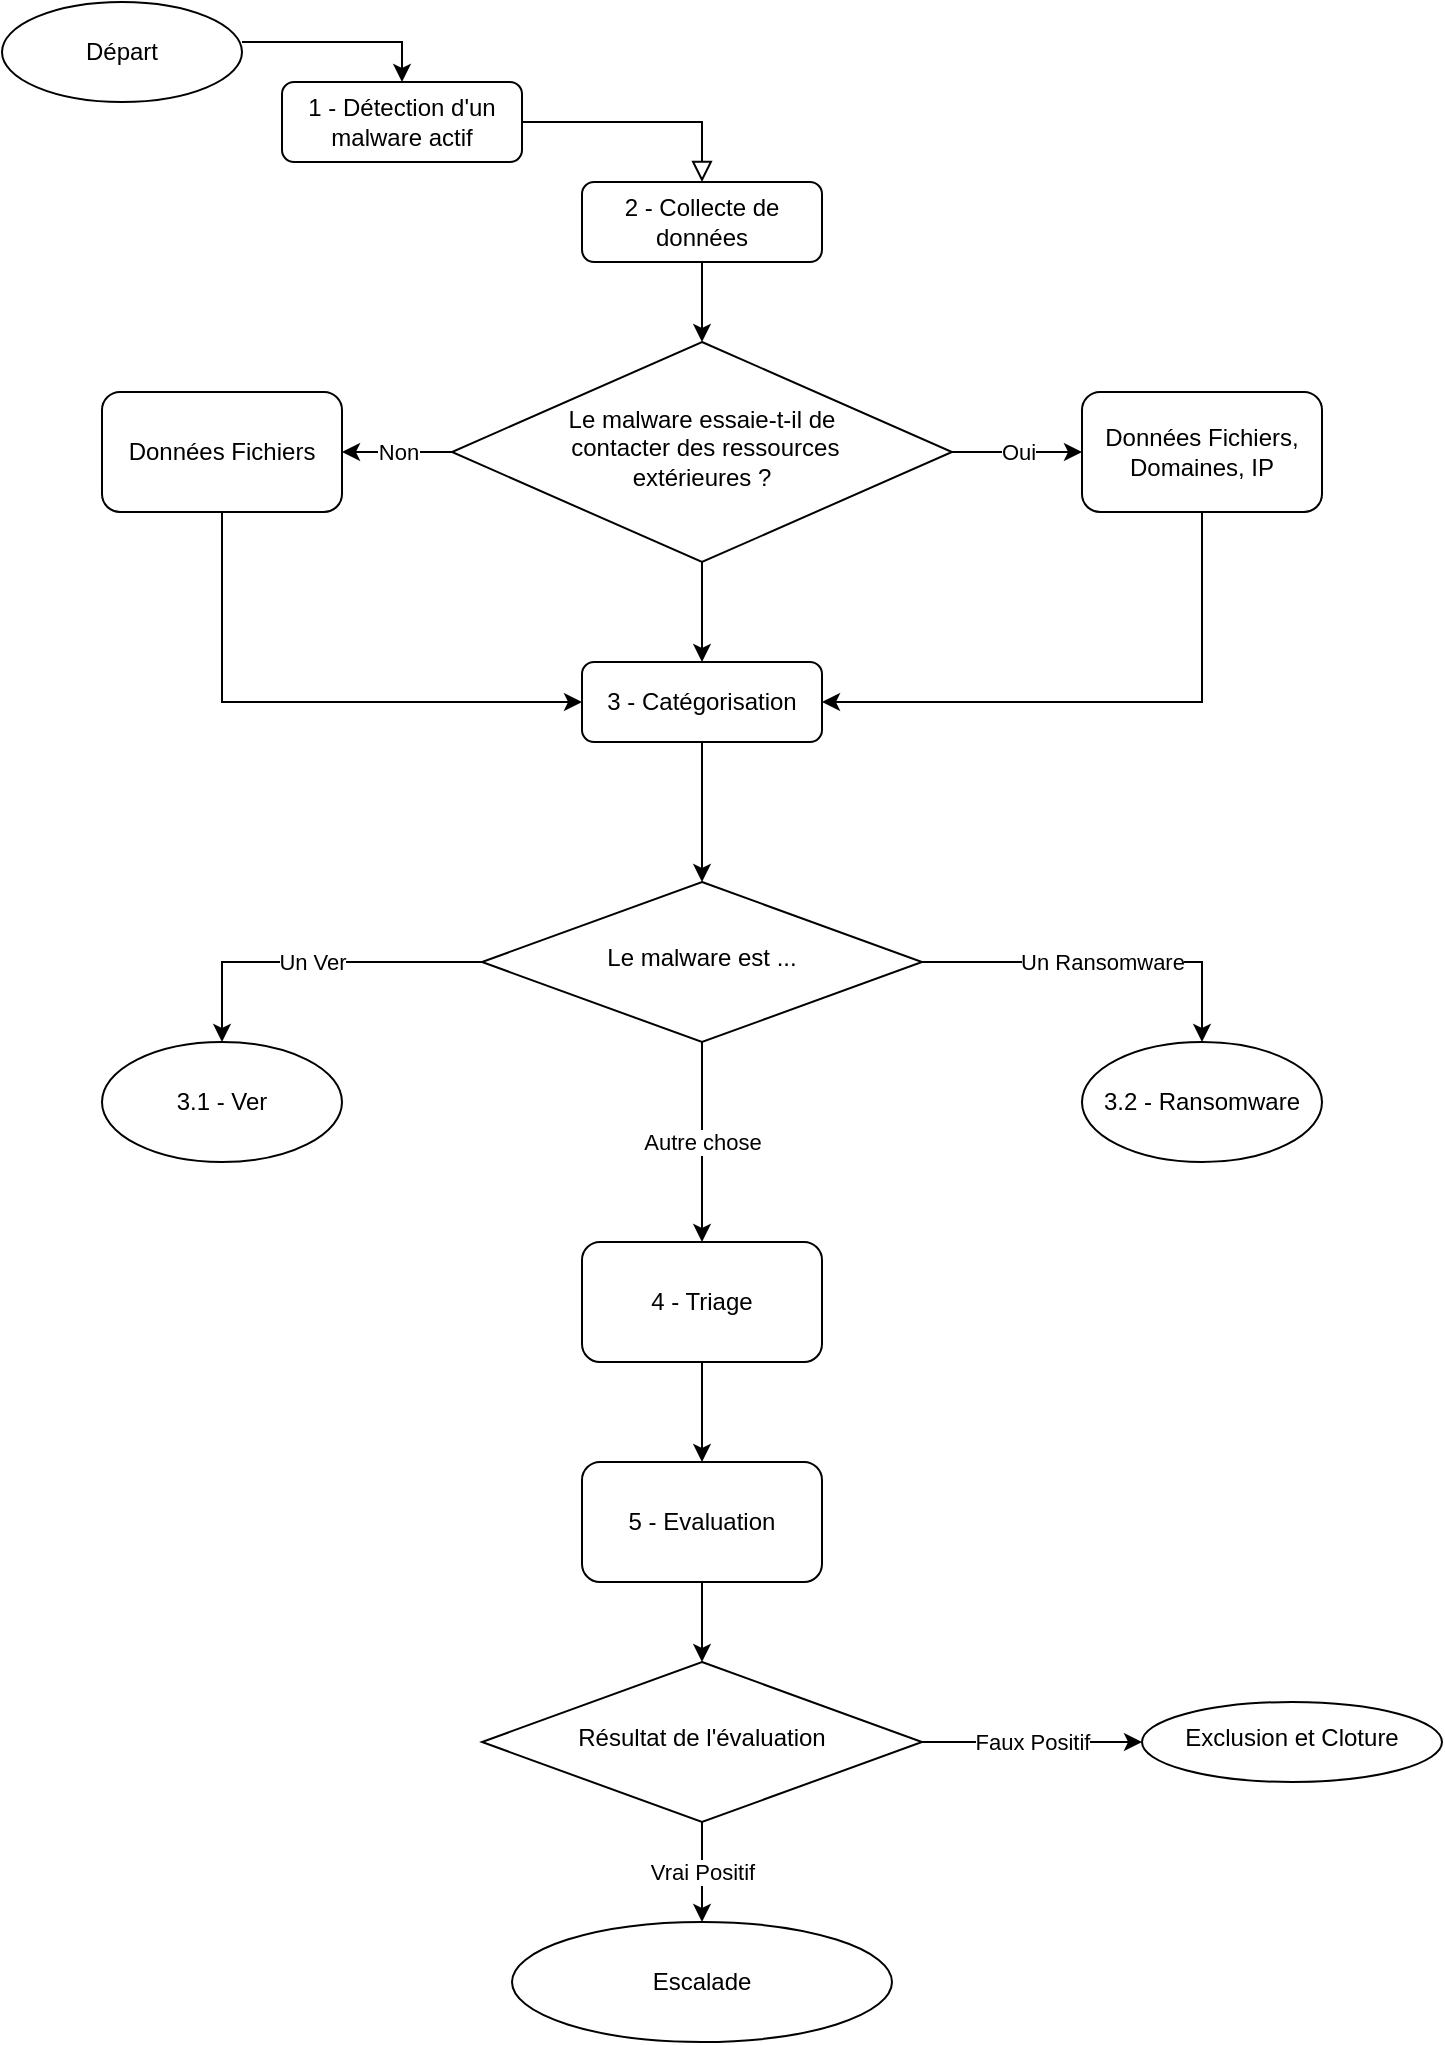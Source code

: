 <mxfile version="22.0.8" type="github">
  <diagram id="C5RBs43oDa-KdzZeNtuy" name="Page-1">
    <mxGraphModel dx="1386" dy="785" grid="1" gridSize="10" guides="1" tooltips="1" connect="1" arrows="1" fold="1" page="1" pageScale="1" pageWidth="827" pageHeight="1169" math="0" shadow="0">
      <root>
        <mxCell id="WIyWlLk6GJQsqaUBKTNV-0" />
        <mxCell id="WIyWlLk6GJQsqaUBKTNV-1" parent="WIyWlLk6GJQsqaUBKTNV-0" />
        <mxCell id="WIyWlLk6GJQsqaUBKTNV-2" value="" style="rounded=0;html=1;jettySize=auto;orthogonalLoop=1;fontSize=11;endArrow=block;endFill=0;endSize=8;strokeWidth=1;shadow=0;labelBackgroundColor=none;edgeStyle=orthogonalEdgeStyle;" parent="WIyWlLk6GJQsqaUBKTNV-1" source="WIyWlLk6GJQsqaUBKTNV-3" target="W8cOODxUhKV5QeoCP-pz-2" edge="1">
          <mxGeometry relative="1" as="geometry">
            <mxPoint x="220" y="170" as="targetPoint" />
          </mxGeometry>
        </mxCell>
        <mxCell id="WIyWlLk6GJQsqaUBKTNV-3" value="1 - Détection d&#39;un malware actif" style="rounded=1;whiteSpace=wrap;html=1;fontSize=12;glass=0;strokeWidth=1;shadow=0;" parent="WIyWlLk6GJQsqaUBKTNV-1" vertex="1">
          <mxGeometry x="160" y="60" width="120" height="40" as="geometry" />
        </mxCell>
        <mxCell id="WIyWlLk6GJQsqaUBKTNV-6" value="Le malware essaie-t-il de&lt;br&gt;&amp;nbsp;contacter des ressources &lt;br&gt;extérieures ?" style="rhombus;whiteSpace=wrap;html=1;shadow=0;fontFamily=Helvetica;fontSize=12;align=center;strokeWidth=1;spacing=6;spacingTop=-4;" parent="WIyWlLk6GJQsqaUBKTNV-1" vertex="1">
          <mxGeometry x="245" y="190" width="250" height="110" as="geometry" />
        </mxCell>
        <mxCell id="W8cOODxUhKV5QeoCP-pz-0" value="Départ" style="ellipse;whiteSpace=wrap;html=1;" parent="WIyWlLk6GJQsqaUBKTNV-1" vertex="1">
          <mxGeometry x="20" y="20" width="120" height="50" as="geometry" />
        </mxCell>
        <mxCell id="W8cOODxUhKV5QeoCP-pz-1" value="" style="endArrow=classic;html=1;rounded=0;entryX=0.5;entryY=0;entryDx=0;entryDy=0;" parent="WIyWlLk6GJQsqaUBKTNV-1" target="WIyWlLk6GJQsqaUBKTNV-3" edge="1">
          <mxGeometry width="50" height="50" relative="1" as="geometry">
            <mxPoint x="140" y="40" as="sourcePoint" />
            <mxPoint x="440" y="140" as="targetPoint" />
            <Array as="points">
              <mxPoint x="220" y="40" />
            </Array>
          </mxGeometry>
        </mxCell>
        <mxCell id="W8cOODxUhKV5QeoCP-pz-2" value="2 - Collecte de données" style="rounded=1;whiteSpace=wrap;html=1;" parent="WIyWlLk6GJQsqaUBKTNV-1" vertex="1">
          <mxGeometry x="310" y="110" width="120" height="40" as="geometry" />
        </mxCell>
        <mxCell id="W8cOODxUhKV5QeoCP-pz-3" value="" style="endArrow=classic;html=1;rounded=0;entryX=0.5;entryY=0;entryDx=0;entryDy=0;exitX=0.5;exitY=1;exitDx=0;exitDy=0;" parent="WIyWlLk6GJQsqaUBKTNV-1" source="W8cOODxUhKV5QeoCP-pz-2" target="WIyWlLk6GJQsqaUBKTNV-6" edge="1">
          <mxGeometry width="50" height="50" relative="1" as="geometry">
            <mxPoint x="390" y="190" as="sourcePoint" />
            <mxPoint x="440" y="140" as="targetPoint" />
          </mxGeometry>
        </mxCell>
        <mxCell id="W8cOODxUhKV5QeoCP-pz-4" value="Données Fichiers" style="rounded=1;whiteSpace=wrap;html=1;" parent="WIyWlLk6GJQsqaUBKTNV-1" vertex="1">
          <mxGeometry x="70" y="215" width="120" height="60" as="geometry" />
        </mxCell>
        <mxCell id="W8cOODxUhKV5QeoCP-pz-5" value="Données Fichiers, Domaines, IP" style="rounded=1;whiteSpace=wrap;html=1;" parent="WIyWlLk6GJQsqaUBKTNV-1" vertex="1">
          <mxGeometry x="560" y="215" width="120" height="60" as="geometry" />
        </mxCell>
        <mxCell id="W8cOODxUhKV5QeoCP-pz-7" value="" style="endArrow=classic;html=1;rounded=0;entryX=0;entryY=0.5;entryDx=0;entryDy=0;exitX=1;exitY=0.5;exitDx=0;exitDy=0;" parent="WIyWlLk6GJQsqaUBKTNV-1" source="WIyWlLk6GJQsqaUBKTNV-6" target="W8cOODxUhKV5QeoCP-pz-5" edge="1">
          <mxGeometry relative="1" as="geometry">
            <mxPoint x="450" y="329.5" as="sourcePoint" />
            <mxPoint x="550" y="329.5" as="targetPoint" />
          </mxGeometry>
        </mxCell>
        <mxCell id="W8cOODxUhKV5QeoCP-pz-8" value="Oui" style="edgeLabel;resizable=0;html=1;align=center;verticalAlign=middle;" parent="W8cOODxUhKV5QeoCP-pz-7" connectable="0" vertex="1">
          <mxGeometry relative="1" as="geometry" />
        </mxCell>
        <mxCell id="W8cOODxUhKV5QeoCP-pz-10" value="" style="endArrow=classic;html=1;rounded=0;exitX=0;exitY=0.5;exitDx=0;exitDy=0;entryX=1;entryY=0.5;entryDx=0;entryDy=0;" parent="WIyWlLk6GJQsqaUBKTNV-1" source="WIyWlLk6GJQsqaUBKTNV-6" target="W8cOODxUhKV5QeoCP-pz-4" edge="1">
          <mxGeometry relative="1" as="geometry">
            <mxPoint x="340" y="350" as="sourcePoint" />
            <mxPoint x="440" y="350" as="targetPoint" />
          </mxGeometry>
        </mxCell>
        <mxCell id="W8cOODxUhKV5QeoCP-pz-11" value="Non" style="edgeLabel;resizable=0;html=1;align=center;verticalAlign=middle;" parent="W8cOODxUhKV5QeoCP-pz-10" connectable="0" vertex="1">
          <mxGeometry relative="1" as="geometry" />
        </mxCell>
        <mxCell id="W8cOODxUhKV5QeoCP-pz-13" value="3 - Catégorisation" style="rounded=1;whiteSpace=wrap;html=1;" parent="WIyWlLk6GJQsqaUBKTNV-1" vertex="1">
          <mxGeometry x="310" y="350" width="120" height="40" as="geometry" />
        </mxCell>
        <mxCell id="W8cOODxUhKV5QeoCP-pz-14" value="" style="endArrow=classic;html=1;rounded=0;exitX=0.5;exitY=1;exitDx=0;exitDy=0;entryX=0.5;entryY=0;entryDx=0;entryDy=0;" parent="WIyWlLk6GJQsqaUBKTNV-1" source="WIyWlLk6GJQsqaUBKTNV-6" target="W8cOODxUhKV5QeoCP-pz-13" edge="1">
          <mxGeometry width="50" height="50" relative="1" as="geometry">
            <mxPoint x="510" y="370" as="sourcePoint" />
            <mxPoint x="560" y="320" as="targetPoint" />
          </mxGeometry>
        </mxCell>
        <mxCell id="W8cOODxUhKV5QeoCP-pz-15" value="" style="endArrow=classic;html=1;rounded=0;entryX=1;entryY=0.5;entryDx=0;entryDy=0;exitX=0.5;exitY=1;exitDx=0;exitDy=0;" parent="WIyWlLk6GJQsqaUBKTNV-1" source="W8cOODxUhKV5QeoCP-pz-5" target="W8cOODxUhKV5QeoCP-pz-13" edge="1">
          <mxGeometry width="50" height="50" relative="1" as="geometry">
            <mxPoint x="390" y="190" as="sourcePoint" />
            <mxPoint x="440" y="140" as="targetPoint" />
            <Array as="points">
              <mxPoint x="620" y="370" />
            </Array>
          </mxGeometry>
        </mxCell>
        <mxCell id="W8cOODxUhKV5QeoCP-pz-16" value="" style="endArrow=classic;html=1;rounded=0;entryX=0;entryY=0.5;entryDx=0;entryDy=0;exitX=0.5;exitY=1;exitDx=0;exitDy=0;" parent="WIyWlLk6GJQsqaUBKTNV-1" source="W8cOODxUhKV5QeoCP-pz-4" target="W8cOODxUhKV5QeoCP-pz-13" edge="1">
          <mxGeometry width="50" height="50" relative="1" as="geometry">
            <mxPoint x="80" y="400" as="sourcePoint" />
            <mxPoint x="130" y="350" as="targetPoint" />
            <Array as="points">
              <mxPoint x="130" y="370" />
            </Array>
          </mxGeometry>
        </mxCell>
        <mxCell id="W8cOODxUhKV5QeoCP-pz-17" value="" style="endArrow=classic;html=1;rounded=0;exitX=0.5;exitY=1;exitDx=0;exitDy=0;entryX=0.5;entryY=0;entryDx=0;entryDy=0;" parent="WIyWlLk6GJQsqaUBKTNV-1" source="W8cOODxUhKV5QeoCP-pz-13" target="W8cOODxUhKV5QeoCP-pz-18" edge="1">
          <mxGeometry width="50" height="50" relative="1" as="geometry">
            <mxPoint x="350" y="510" as="sourcePoint" />
            <mxPoint x="400" y="460" as="targetPoint" />
          </mxGeometry>
        </mxCell>
        <mxCell id="W8cOODxUhKV5QeoCP-pz-18" value="Le malware est ..." style="rhombus;whiteSpace=wrap;html=1;shadow=0;fontFamily=Helvetica;fontSize=12;align=center;strokeWidth=1;spacing=6;spacingTop=-4;" parent="WIyWlLk6GJQsqaUBKTNV-1" vertex="1">
          <mxGeometry x="260" y="460" width="220" height="80" as="geometry" />
        </mxCell>
        <mxCell id="W8cOODxUhKV5QeoCP-pz-19" value="" style="endArrow=classic;html=1;rounded=0;exitX=1;exitY=0.5;exitDx=0;exitDy=0;" parent="WIyWlLk6GJQsqaUBKTNV-1" source="W8cOODxUhKV5QeoCP-pz-18" edge="1">
          <mxGeometry relative="1" as="geometry">
            <mxPoint x="540" y="530" as="sourcePoint" />
            <mxPoint x="620" y="540" as="targetPoint" />
            <Array as="points">
              <mxPoint x="620" y="500" />
            </Array>
          </mxGeometry>
        </mxCell>
        <mxCell id="W8cOODxUhKV5QeoCP-pz-20" value="Un Ransomware" style="edgeLabel;resizable=0;html=1;align=center;verticalAlign=middle;" parent="W8cOODxUhKV5QeoCP-pz-19" connectable="0" vertex="1">
          <mxGeometry relative="1" as="geometry" />
        </mxCell>
        <mxCell id="W8cOODxUhKV5QeoCP-pz-21" value="" style="endArrow=classic;html=1;rounded=0;exitX=0;exitY=0.5;exitDx=0;exitDy=0;entryX=0.5;entryY=0;entryDx=0;entryDy=0;" parent="WIyWlLk6GJQsqaUBKTNV-1" source="W8cOODxUhKV5QeoCP-pz-18" edge="1" target="HulXF5Qusva6mHP8ZpiP-2">
          <mxGeometry relative="1" as="geometry">
            <mxPoint x="80" y="520" as="sourcePoint" />
            <mxPoint x="130" y="540" as="targetPoint" />
            <Array as="points">
              <mxPoint x="130" y="500" />
            </Array>
          </mxGeometry>
        </mxCell>
        <mxCell id="W8cOODxUhKV5QeoCP-pz-22" value="Un Ver" style="edgeLabel;resizable=0;html=1;align=center;verticalAlign=middle;" parent="W8cOODxUhKV5QeoCP-pz-21" connectable="0" vertex="1">
          <mxGeometry relative="1" as="geometry" />
        </mxCell>
        <mxCell id="W8cOODxUhKV5QeoCP-pz-23" value="" style="endArrow=classic;html=1;rounded=0;exitX=0.5;exitY=1;exitDx=0;exitDy=0;" parent="WIyWlLk6GJQsqaUBKTNV-1" source="W8cOODxUhKV5QeoCP-pz-18" edge="1">
          <mxGeometry relative="1" as="geometry">
            <mxPoint x="320" y="610" as="sourcePoint" />
            <mxPoint x="370" y="640" as="targetPoint" />
          </mxGeometry>
        </mxCell>
        <mxCell id="W8cOODxUhKV5QeoCP-pz-24" value="Autre chose" style="edgeLabel;resizable=0;html=1;align=center;verticalAlign=middle;" parent="W8cOODxUhKV5QeoCP-pz-23" connectable="0" vertex="1">
          <mxGeometry relative="1" as="geometry" />
        </mxCell>
        <mxCell id="HulXF5Qusva6mHP8ZpiP-1" style="edgeStyle=orthogonalEdgeStyle;rounded=0;orthogonalLoop=1;jettySize=auto;html=1;exitX=0.5;exitY=0;exitDx=0;exitDy=0;entryX=0.5;entryY=0;entryDx=0;entryDy=0;" edge="1" parent="WIyWlLk6GJQsqaUBKTNV-1" target="HulXF5Qusva6mHP8ZpiP-0">
          <mxGeometry relative="1" as="geometry">
            <mxPoint x="620" y="540" as="sourcePoint" />
          </mxGeometry>
        </mxCell>
        <mxCell id="W8cOODxUhKV5QeoCP-pz-27" value="4 - Triage" style="rounded=1;whiteSpace=wrap;html=1;" parent="WIyWlLk6GJQsqaUBKTNV-1" vertex="1">
          <mxGeometry x="310" y="640" width="120" height="60" as="geometry" />
        </mxCell>
        <mxCell id="W8cOODxUhKV5QeoCP-pz-30" value="5 - Evaluation" style="rounded=1;whiteSpace=wrap;html=1;" parent="WIyWlLk6GJQsqaUBKTNV-1" vertex="1">
          <mxGeometry x="310" y="750" width="120" height="60" as="geometry" />
        </mxCell>
        <mxCell id="W8cOODxUhKV5QeoCP-pz-31" value="" style="endArrow=classic;html=1;rounded=0;exitX=0.5;exitY=1;exitDx=0;exitDy=0;entryX=0.5;entryY=0;entryDx=0;entryDy=0;" parent="WIyWlLk6GJQsqaUBKTNV-1" source="W8cOODxUhKV5QeoCP-pz-27" target="W8cOODxUhKV5QeoCP-pz-30" edge="1">
          <mxGeometry width="50" height="50" relative="1" as="geometry">
            <mxPoint x="390" y="550" as="sourcePoint" />
            <mxPoint x="440" y="500" as="targetPoint" />
          </mxGeometry>
        </mxCell>
        <mxCell id="W8cOODxUhKV5QeoCP-pz-32" value="Résultat de l&#39;évaluation" style="rhombus;whiteSpace=wrap;html=1;shadow=0;fontFamily=Helvetica;fontSize=12;align=center;strokeWidth=1;spacing=6;spacingTop=-4;" parent="WIyWlLk6GJQsqaUBKTNV-1" vertex="1">
          <mxGeometry x="260" y="850" width="220" height="80" as="geometry" />
        </mxCell>
        <mxCell id="W8cOODxUhKV5QeoCP-pz-35" value="Exclusion et Cloture" style="ellipse;whiteSpace=wrap;html=1;shadow=0;strokeWidth=1;spacing=6;spacingTop=-4;" parent="WIyWlLk6GJQsqaUBKTNV-1" vertex="1">
          <mxGeometry x="590" y="870" width="150" height="40" as="geometry" />
        </mxCell>
        <mxCell id="W8cOODxUhKV5QeoCP-pz-37" value="" style="endArrow=classic;html=1;rounded=0;exitX=1;exitY=0.5;exitDx=0;exitDy=0;entryX=0;entryY=0.5;entryDx=0;entryDy=0;" parent="WIyWlLk6GJQsqaUBKTNV-1" source="W8cOODxUhKV5QeoCP-pz-32" target="W8cOODxUhKV5QeoCP-pz-35" edge="1">
          <mxGeometry relative="1" as="geometry">
            <mxPoint x="360" y="770" as="sourcePoint" />
            <mxPoint x="460" y="770" as="targetPoint" />
          </mxGeometry>
        </mxCell>
        <mxCell id="W8cOODxUhKV5QeoCP-pz-38" value="Faux Positif" style="edgeLabel;resizable=0;html=1;align=center;verticalAlign=middle;" parent="W8cOODxUhKV5QeoCP-pz-37" connectable="0" vertex="1">
          <mxGeometry relative="1" as="geometry" />
        </mxCell>
        <mxCell id="W8cOODxUhKV5QeoCP-pz-39" value="" style="endArrow=classic;html=1;rounded=0;exitX=0.5;exitY=1;exitDx=0;exitDy=0;entryX=0.5;entryY=0;entryDx=0;entryDy=0;" parent="WIyWlLk6GJQsqaUBKTNV-1" source="W8cOODxUhKV5QeoCP-pz-30" target="W8cOODxUhKV5QeoCP-pz-32" edge="1">
          <mxGeometry width="50" height="50" relative="1" as="geometry">
            <mxPoint x="390" y="790" as="sourcePoint" />
            <mxPoint x="440" y="740" as="targetPoint" />
          </mxGeometry>
        </mxCell>
        <mxCell id="W8cOODxUhKV5QeoCP-pz-40" value="" style="endArrow=classic;html=1;rounded=0;exitX=0.5;exitY=1;exitDx=0;exitDy=0;entryX=0.5;entryY=0;entryDx=0;entryDy=0;" parent="WIyWlLk6GJQsqaUBKTNV-1" source="W8cOODxUhKV5QeoCP-pz-32" edge="1">
          <mxGeometry relative="1" as="geometry">
            <mxPoint x="360" y="770" as="sourcePoint" />
            <mxPoint x="370" y="980" as="targetPoint" />
          </mxGeometry>
        </mxCell>
        <mxCell id="W8cOODxUhKV5QeoCP-pz-41" value="Vrai Positif" style="edgeLabel;resizable=0;html=1;align=center;verticalAlign=middle;" parent="W8cOODxUhKV5QeoCP-pz-40" connectable="0" vertex="1">
          <mxGeometry relative="1" as="geometry" />
        </mxCell>
        <mxCell id="W8cOODxUhKV5QeoCP-pz-42" value="Escalade" style="ellipse;whiteSpace=wrap;html=1;" parent="WIyWlLk6GJQsqaUBKTNV-1" vertex="1">
          <mxGeometry x="275" y="980" width="190" height="60" as="geometry" />
        </mxCell>
        <mxCell id="HulXF5Qusva6mHP8ZpiP-0" value="3.2 - Ransomware" style="ellipse;whiteSpace=wrap;html=1;" vertex="1" parent="WIyWlLk6GJQsqaUBKTNV-1">
          <mxGeometry x="560" y="540" width="120" height="60" as="geometry" />
        </mxCell>
        <mxCell id="HulXF5Qusva6mHP8ZpiP-2" value="3.1 - Ver" style="ellipse;whiteSpace=wrap;html=1;" vertex="1" parent="WIyWlLk6GJQsqaUBKTNV-1">
          <mxGeometry x="70" y="540" width="120" height="60" as="geometry" />
        </mxCell>
      </root>
    </mxGraphModel>
  </diagram>
</mxfile>
